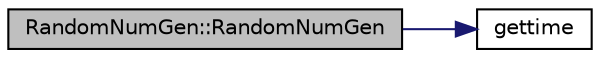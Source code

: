 digraph "RandomNumGen::RandomNumGen"
{
  edge [fontname="Helvetica",fontsize="10",labelfontname="Helvetica",labelfontsize="10"];
  node [fontname="Helvetica",fontsize="10",shape=record];
  rankdir="LR";
  Node1 [label="RandomNumGen::RandomNumGen",height=0.2,width=0.4,color="black", fillcolor="grey75", style="filled" fontcolor="black"];
  Node1 -> Node2 [color="midnightblue",fontsize="10",style="solid"];
  Node2 [label="gettime",height=0.2,width=0.4,color="black", fillcolor="white", style="filled",URL="$_random_num_8h.html#ad5a693f25861204ddea76b1ac59710bd"];
}
